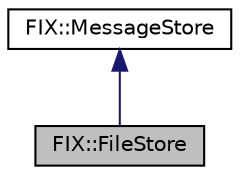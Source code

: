 digraph "FIX::FileStore"
{
  edge [fontname="Helvetica",fontsize="10",labelfontname="Helvetica",labelfontsize="10"];
  node [fontname="Helvetica",fontsize="10",shape=record];
  Node0 [label="FIX::FileStore",height=0.2,width=0.4,color="black", fillcolor="grey75", style="filled", fontcolor="black"];
  Node1 -> Node0 [dir="back",color="midnightblue",fontsize="10",style="solid",fontname="Helvetica"];
  Node1 [label="FIX::MessageStore",height=0.2,width=0.4,color="black", fillcolor="white", style="filled",URL="$class_f_i_x_1_1_message_store.html",tooltip="This interface must be implemented to store and retrieve messages and sequence numbers. "];
}
